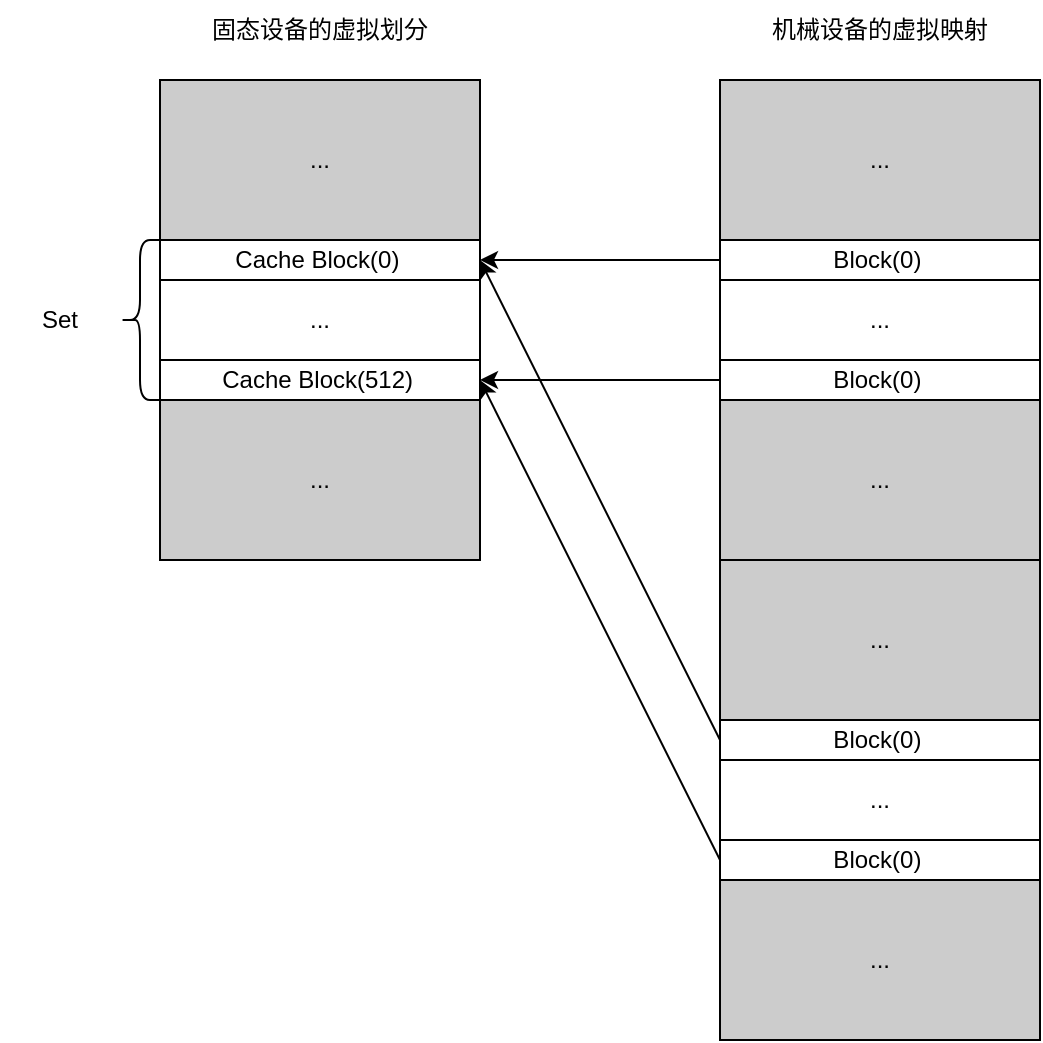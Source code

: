 <mxfile version="18.0.5" type="github">
  <diagram id="YUQwmNbj8FVs_IKnpXgs" name="Page-1">
    <mxGraphModel dx="851" dy="768" grid="1" gridSize="10" guides="1" tooltips="1" connect="1" arrows="1" fold="1" page="1" pageScale="1" pageWidth="827" pageHeight="1169" math="0" shadow="0">
      <root>
        <mxCell id="0" />
        <mxCell id="1" parent="0" />
        <mxCell id="e4YzV9pLSg8AKPNCFJfO-1" value="" style="rounded=0;whiteSpace=wrap;html=1;" vertex="1" parent="1">
          <mxGeometry x="200" y="240" width="80" height="240" as="geometry" />
        </mxCell>
        <mxCell id="e4YzV9pLSg8AKPNCFJfO-2" value="..." style="rounded=0;whiteSpace=wrap;html=1;fillColor=#CCCCCC;" vertex="1" parent="1">
          <mxGeometry x="200" y="240" width="160" height="80" as="geometry" />
        </mxCell>
        <mxCell id="e4YzV9pLSg8AKPNCFJfO-7" value="" style="rounded=0;whiteSpace=wrap;html=1;" vertex="1" parent="1">
          <mxGeometry x="200" y="320" width="80" height="80" as="geometry" />
        </mxCell>
        <mxCell id="e4YzV9pLSg8AKPNCFJfO-8" value="..." style="rounded=0;whiteSpace=wrap;html=1;fillColor=#CCCCCC;" vertex="1" parent="1">
          <mxGeometry x="200" y="400" width="160" height="80" as="geometry" />
        </mxCell>
        <mxCell id="e4YzV9pLSg8AKPNCFJfO-9" value="&amp;nbsp; Cache Block(0)&lt;span style=&quot;font-size: 10px;&quot;&gt;&lt;sub&gt;&amp;nbsp; &amp;nbsp;&amp;nbsp;&lt;/sub&gt;&lt;/span&gt;" style="rounded=0;whiteSpace=wrap;html=1;" vertex="1" parent="1">
          <mxGeometry x="200" y="320" width="160" height="20" as="geometry" />
        </mxCell>
        <mxCell id="e4YzV9pLSg8AKPNCFJfO-10" value="..." style="rounded=0;whiteSpace=wrap;html=1;" vertex="1" parent="1">
          <mxGeometry x="200" y="340" width="160" height="40" as="geometry" />
        </mxCell>
        <mxCell id="e4YzV9pLSg8AKPNCFJfO-11" value="&lt;span style=&quot;&quot;&gt;Cache Block(512)&lt;/span&gt;&lt;span style=&quot;font-size: 10px;&quot;&gt;&lt;sub&gt;&amp;nbsp;&lt;/sub&gt;&lt;/span&gt;" style="rounded=0;whiteSpace=wrap;html=1;" vertex="1" parent="1">
          <mxGeometry x="200" y="380" width="160" height="20" as="geometry" />
        </mxCell>
        <mxCell id="e4YzV9pLSg8AKPNCFJfO-13" value="" style="shape=curlyBracket;whiteSpace=wrap;html=1;rounded=1;fillColor=#CCCCCC;" vertex="1" parent="1">
          <mxGeometry x="180" y="320" width="20" height="80" as="geometry" />
        </mxCell>
        <mxCell id="e4YzV9pLSg8AKPNCFJfO-14" value="Set" style="text;html=1;strokeColor=none;fillColor=none;align=center;verticalAlign=middle;whiteSpace=wrap;rounded=0;" vertex="1" parent="1">
          <mxGeometry x="120" y="345" width="60" height="30" as="geometry" />
        </mxCell>
        <mxCell id="e4YzV9pLSg8AKPNCFJfO-15" value="固态设备的虚拟划分" style="text;html=1;strokeColor=none;fillColor=none;align=center;verticalAlign=middle;whiteSpace=wrap;rounded=0;" vertex="1" parent="1">
          <mxGeometry x="200" y="200" width="160" height="30" as="geometry" />
        </mxCell>
        <mxCell id="e4YzV9pLSg8AKPNCFJfO-16" value="" style="rounded=0;whiteSpace=wrap;html=1;" vertex="1" parent="1">
          <mxGeometry x="480" y="240" width="160" height="480" as="geometry" />
        </mxCell>
        <mxCell id="e4YzV9pLSg8AKPNCFJfO-25" value="" style="rounded=0;whiteSpace=wrap;html=1;" vertex="1" parent="1">
          <mxGeometry x="480" y="240" width="160" height="240" as="geometry" />
        </mxCell>
        <mxCell id="e4YzV9pLSg8AKPNCFJfO-26" value="..." style="rounded=0;whiteSpace=wrap;html=1;fillColor=#CCCCCC;" vertex="1" parent="1">
          <mxGeometry x="480" y="240" width="160" height="80" as="geometry" />
        </mxCell>
        <mxCell id="e4YzV9pLSg8AKPNCFJfO-27" value="..." style="rounded=0;whiteSpace=wrap;html=1;fillColor=#CCCCCC;" vertex="1" parent="1">
          <mxGeometry x="480" y="400" width="160" height="80" as="geometry" />
        </mxCell>
        <mxCell id="e4YzV9pLSg8AKPNCFJfO-28" value="..." style="rounded=0;whiteSpace=wrap;html=1;fillColor=#CCCCCC;" vertex="1" parent="1">
          <mxGeometry x="480" y="480" width="160" height="80" as="geometry" />
        </mxCell>
        <mxCell id="e4YzV9pLSg8AKPNCFJfO-29" value="..." style="rounded=0;whiteSpace=wrap;html=1;fillColor=#CCCCCC;" vertex="1" parent="1">
          <mxGeometry x="480" y="640" width="160" height="80" as="geometry" />
        </mxCell>
        <mxCell id="e4YzV9pLSg8AKPNCFJfO-37" style="edgeStyle=orthogonalEdgeStyle;rounded=0;orthogonalLoop=1;jettySize=auto;html=1;entryX=1;entryY=0.5;entryDx=0;entryDy=0;" edge="1" parent="1" source="e4YzV9pLSg8AKPNCFJfO-30" target="e4YzV9pLSg8AKPNCFJfO-9">
          <mxGeometry relative="1" as="geometry" />
        </mxCell>
        <mxCell id="e4YzV9pLSg8AKPNCFJfO-30" value="&amp;nbsp; Block(0)&lt;span style=&quot;font-size: 10px;&quot;&gt;&lt;sub&gt;&amp;nbsp; &amp;nbsp;&amp;nbsp;&lt;/sub&gt;&lt;/span&gt;" style="rounded=0;whiteSpace=wrap;html=1;" vertex="1" parent="1">
          <mxGeometry x="480" y="320" width="160" height="20" as="geometry" />
        </mxCell>
        <mxCell id="e4YzV9pLSg8AKPNCFJfO-31" value="&amp;nbsp; Block(0)&lt;span style=&quot;font-size: 10px;&quot;&gt;&lt;sub&gt;&amp;nbsp; &amp;nbsp;&amp;nbsp;&lt;/sub&gt;&lt;/span&gt;" style="rounded=0;whiteSpace=wrap;html=1;" vertex="1" parent="1">
          <mxGeometry x="480" y="380" width="160" height="20" as="geometry" />
        </mxCell>
        <mxCell id="e4YzV9pLSg8AKPNCFJfO-32" value="&amp;nbsp; Block(0)&lt;span style=&quot;font-size: 10px;&quot;&gt;&lt;sub&gt;&amp;nbsp; &amp;nbsp;&amp;nbsp;&lt;/sub&gt;&lt;/span&gt;" style="rounded=0;whiteSpace=wrap;html=1;" vertex="1" parent="1">
          <mxGeometry x="480" y="560" width="160" height="20" as="geometry" />
        </mxCell>
        <mxCell id="e4YzV9pLSg8AKPNCFJfO-33" value="&amp;nbsp; Block(0)&lt;span style=&quot;font-size: 10px;&quot;&gt;&lt;sub&gt;&amp;nbsp; &amp;nbsp;&amp;nbsp;&lt;/sub&gt;&lt;/span&gt;" style="rounded=0;whiteSpace=wrap;html=1;" vertex="1" parent="1">
          <mxGeometry x="480" y="620" width="160" height="20" as="geometry" />
        </mxCell>
        <mxCell id="e4YzV9pLSg8AKPNCFJfO-34" value="..." style="rounded=0;whiteSpace=wrap;html=1;" vertex="1" parent="1">
          <mxGeometry x="480" y="340" width="160" height="40" as="geometry" />
        </mxCell>
        <mxCell id="e4YzV9pLSg8AKPNCFJfO-35" value="..." style="rounded=0;whiteSpace=wrap;html=1;" vertex="1" parent="1">
          <mxGeometry x="480" y="580" width="160" height="40" as="geometry" />
        </mxCell>
        <mxCell id="e4YzV9pLSg8AKPNCFJfO-39" value="" style="endArrow=classic;html=1;rounded=0;exitX=0;exitY=0.5;exitDx=0;exitDy=0;entryX=1;entryY=0.5;entryDx=0;entryDy=0;" edge="1" parent="1" source="e4YzV9pLSg8AKPNCFJfO-31" target="e4YzV9pLSg8AKPNCFJfO-11">
          <mxGeometry width="50" height="50" relative="1" as="geometry">
            <mxPoint x="400" y="430" as="sourcePoint" />
            <mxPoint x="360" y="330" as="targetPoint" />
          </mxGeometry>
        </mxCell>
        <mxCell id="e4YzV9pLSg8AKPNCFJfO-42" value="" style="endArrow=classic;html=1;rounded=0;exitX=0;exitY=0.5;exitDx=0;exitDy=0;" edge="1" parent="1" source="e4YzV9pLSg8AKPNCFJfO-32">
          <mxGeometry width="50" height="50" relative="1" as="geometry">
            <mxPoint x="490" y="390" as="sourcePoint" />
            <mxPoint x="360" y="330" as="targetPoint" />
          </mxGeometry>
        </mxCell>
        <mxCell id="e4YzV9pLSg8AKPNCFJfO-43" value="" style="endArrow=classic;html=1;rounded=0;exitX=0;exitY=0.5;exitDx=0;exitDy=0;" edge="1" parent="1">
          <mxGeometry width="50" height="50" relative="1" as="geometry">
            <mxPoint x="480" y="630" as="sourcePoint" />
            <mxPoint x="360" y="390" as="targetPoint" />
          </mxGeometry>
        </mxCell>
        <mxCell id="e4YzV9pLSg8AKPNCFJfO-44" value="机械设备的虚拟映射" style="text;html=1;strokeColor=none;fillColor=none;align=center;verticalAlign=middle;whiteSpace=wrap;rounded=0;" vertex="1" parent="1">
          <mxGeometry x="480" y="200" width="160" height="30" as="geometry" />
        </mxCell>
      </root>
    </mxGraphModel>
  </diagram>
</mxfile>
